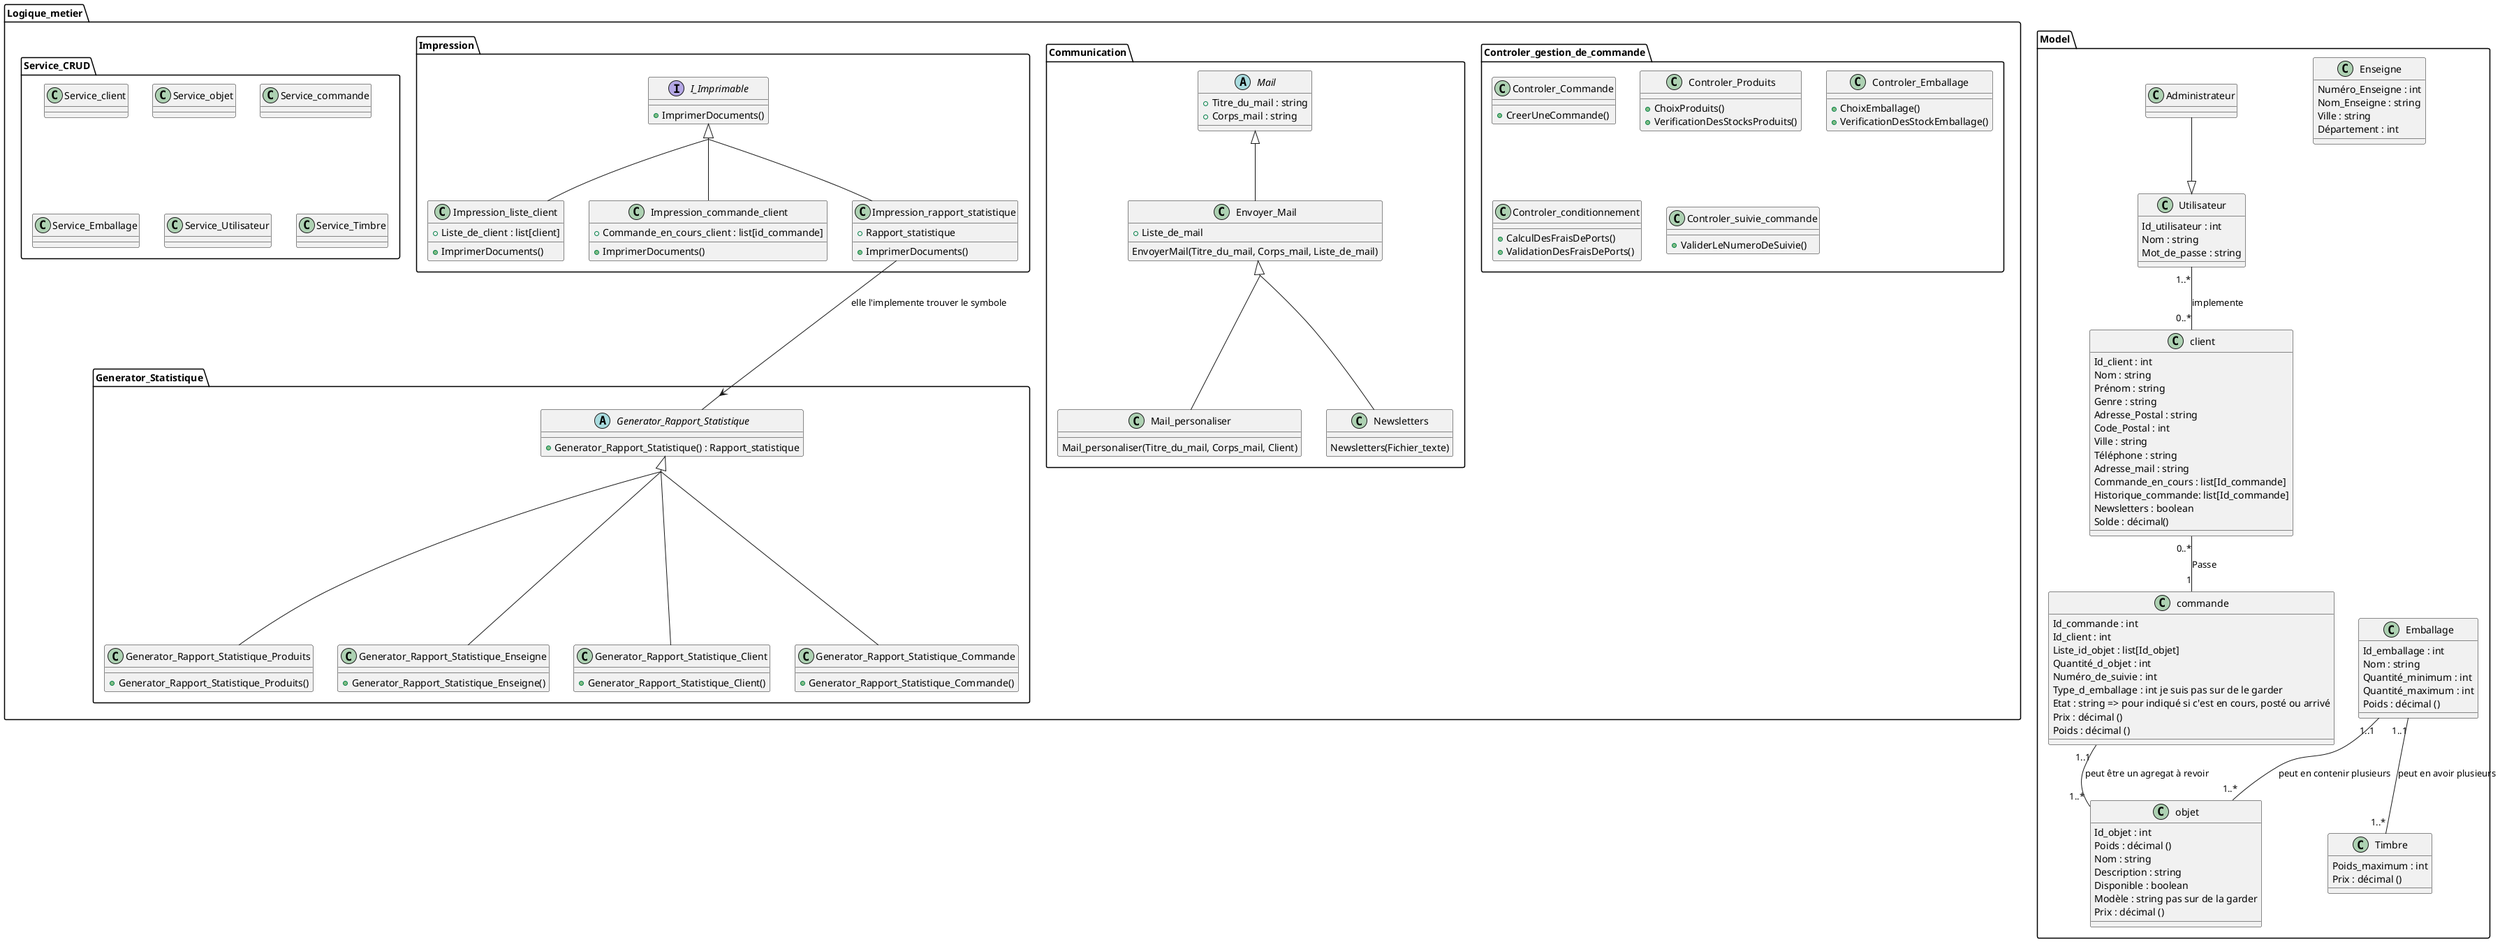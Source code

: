@startuml diagramme de classe total
skinparam groupInheritance 2

package Model {
    class client {
        Id_client : int
        Nom : string
        Prénom : string
        Genre : string
        Adresse_Postal : string
        Code_Postal : int
        Ville : string
        Téléphone : string
        Adresse_mail : string
        Commande_en_cours : list[Id_commande]
        Historique_commande: list[Id_commande]
        Newsletters : boolean
        {field} Solde : décimal()
    }

    class commande {
        Id_commande : int
        Id_client : int
        Liste_id_objet : list[Id_objet]
        Quantité_d_objet : int
        Numéro_de_suivie : int
        Type_d_emballage : int je suis pas sur de le garder
        Etat : string => pour indiqué si c'est en cours, posté ou arrivé
        {field} Prix : décimal ()
        {field} Poids : décimal ()

    }

    class objet {
        Id_objet : int
        {field} Poids : décimal ()
        Nom : string
        Description : string
        Disponible : boolean
        Modèle : string pas sur de la garder
        {field} Prix : décimal ()
    }

    class Emballage {
        Id_emballage : int
        Nom : string
        Quantité_minimum : int
        Quantité_maximum : int
        {field} Poids : décimal ()
    }

    class Enseigne {
        Numéro_Enseigne : int
        Nom_Enseigne : string
        Ville : string
        Département : int
    }

    class Utilisateur {
        Id_utilisateur : int
        Nom : string
        Mot_de_passe : string
    }

    class Timbre {
        Poids_maximum : int
        {field} Prix : décimal ()
    }

    class Administrateur {
        
    }
}

client "0..*" -- "1" commande : Passe
commande "1..1" -- "1..*" objet : peut être un agregat à revoir
Emballage "1..1"-- "1..*"objet : peut en contenir plusieurs
'Emballage -- commande : va contenir la commande
Emballage "1..1"-- "1..*"Timbre : peut en avoir plusieurs
Utilisateur "1..*" -- "0..*"client : implemente
'Enseigne -- client : va acheter
Administrateur --|> Utilisateur

package Logique_metier {

    package Controler_gestion_de_commande {

        class Controler_Commande {
            + CreerUneCommande()
        }

        class Controler_Produits{
            + ChoixProduits()
            + VerificationDesStocksProduits()
        }

        class Controler_Emballage {
            + ChoixEmballage()
            + VerificationDesStockEmballage()
        }

        class Controler_conditionnement {
            + CalculDesFraisDePorts()
            + ValidationDesFraisDePorts()
        }

        class Controler_suivie_commande {
            + ValiderLeNumeroDeSuivie()
        }
    }

    package Communication {

        class Mail_personaliser {
            Mail_personaliser(Titre_du_mail, Corps_mail, Client)
        }

        class Newsletters {
            Newsletters(Fichier_texte)
        }

        abstract Mail {
            + Titre_du_mail : string
            + Corps_mail : string
        }

        class Envoyer_Mail{
            + Liste_de_mail
            EnvoyerMail(Titre_du_mail, Corps_mail, Liste_de_mail)
        }
    }

    package Impression {

        interface I_Imprimable{
            +ImprimerDocuments()
        }

        class Impression_liste_client {
            + Liste_de_client : list[client]
            + ImprimerDocuments()
        }

        class Impression_commande_client {
            + Commande_en_cours_client : list[id_commande]
            + ImprimerDocuments()
        }

        class Impression_rapport_statistique {
            + Rapport_statistique
            + ImprimerDocuments()
        }

    }

    package Generator_Statistique {

        abstract Generator_Rapport_Statistique {
            + Generator_Rapport_Statistique() : Rapport_statistique
        }

        class Generator_Rapport_Statistique_Produits {
            + Generator_Rapport_Statistique_Produits()
        }

        class Generator_Rapport_Statistique_Enseigne {
            + Generator_Rapport_Statistique_Enseigne()
        }

        class Generator_Rapport_Statistique_Client {
            + Generator_Rapport_Statistique_Client()
        }

        class Generator_Rapport_Statistique_Commande {
            + Generator_Rapport_Statistique_Commande()
        }
        
    }
    

    package Service_CRUD {
        class Service_client {

        }
        class Service_objet {

        }
        class Service_commande {

        }
        class Service_Emballage {

        }
        class Service_Utilisateur {

        }
        class Service_Timbre {

        }
    }
}

'Creation_de_commande <|.. Base_Creation_de_commande
'Base_Creation_de_commande <|-- Handler_Produits
'Base_Creation_de_commande <|-- Handler_Emballage
'Base_Creation_de_commande <|-- Handler_conditionnement
'Base_Creation_de_commande <|-- Handler_suivie_commande


Mail <|-- Envoyer_Mail
Envoyer_Mail <|-- Newsletters
Envoyer_Mail <|-- Mail_personaliser



I_Imprimable <|-- Impression_commande_client
I_Imprimable <|-- Impression_liste_client
I_Imprimable <|-- Impression_rapport_statistique

Generator_Rapport_Statistique <|-- Generator_Rapport_Statistique_Enseigne
Generator_Rapport_Statistique <|-- Generator_Rapport_Statistique_Produits
Generator_Rapport_Statistique <|-- Generator_Rapport_Statistique_Commande
Generator_Rapport_Statistique <|-- Generator_Rapport_Statistique_Client

Impression_rapport_statistique --> Generator_Rapport_Statistique : elle l'implemente trouver le symbole



@enduml